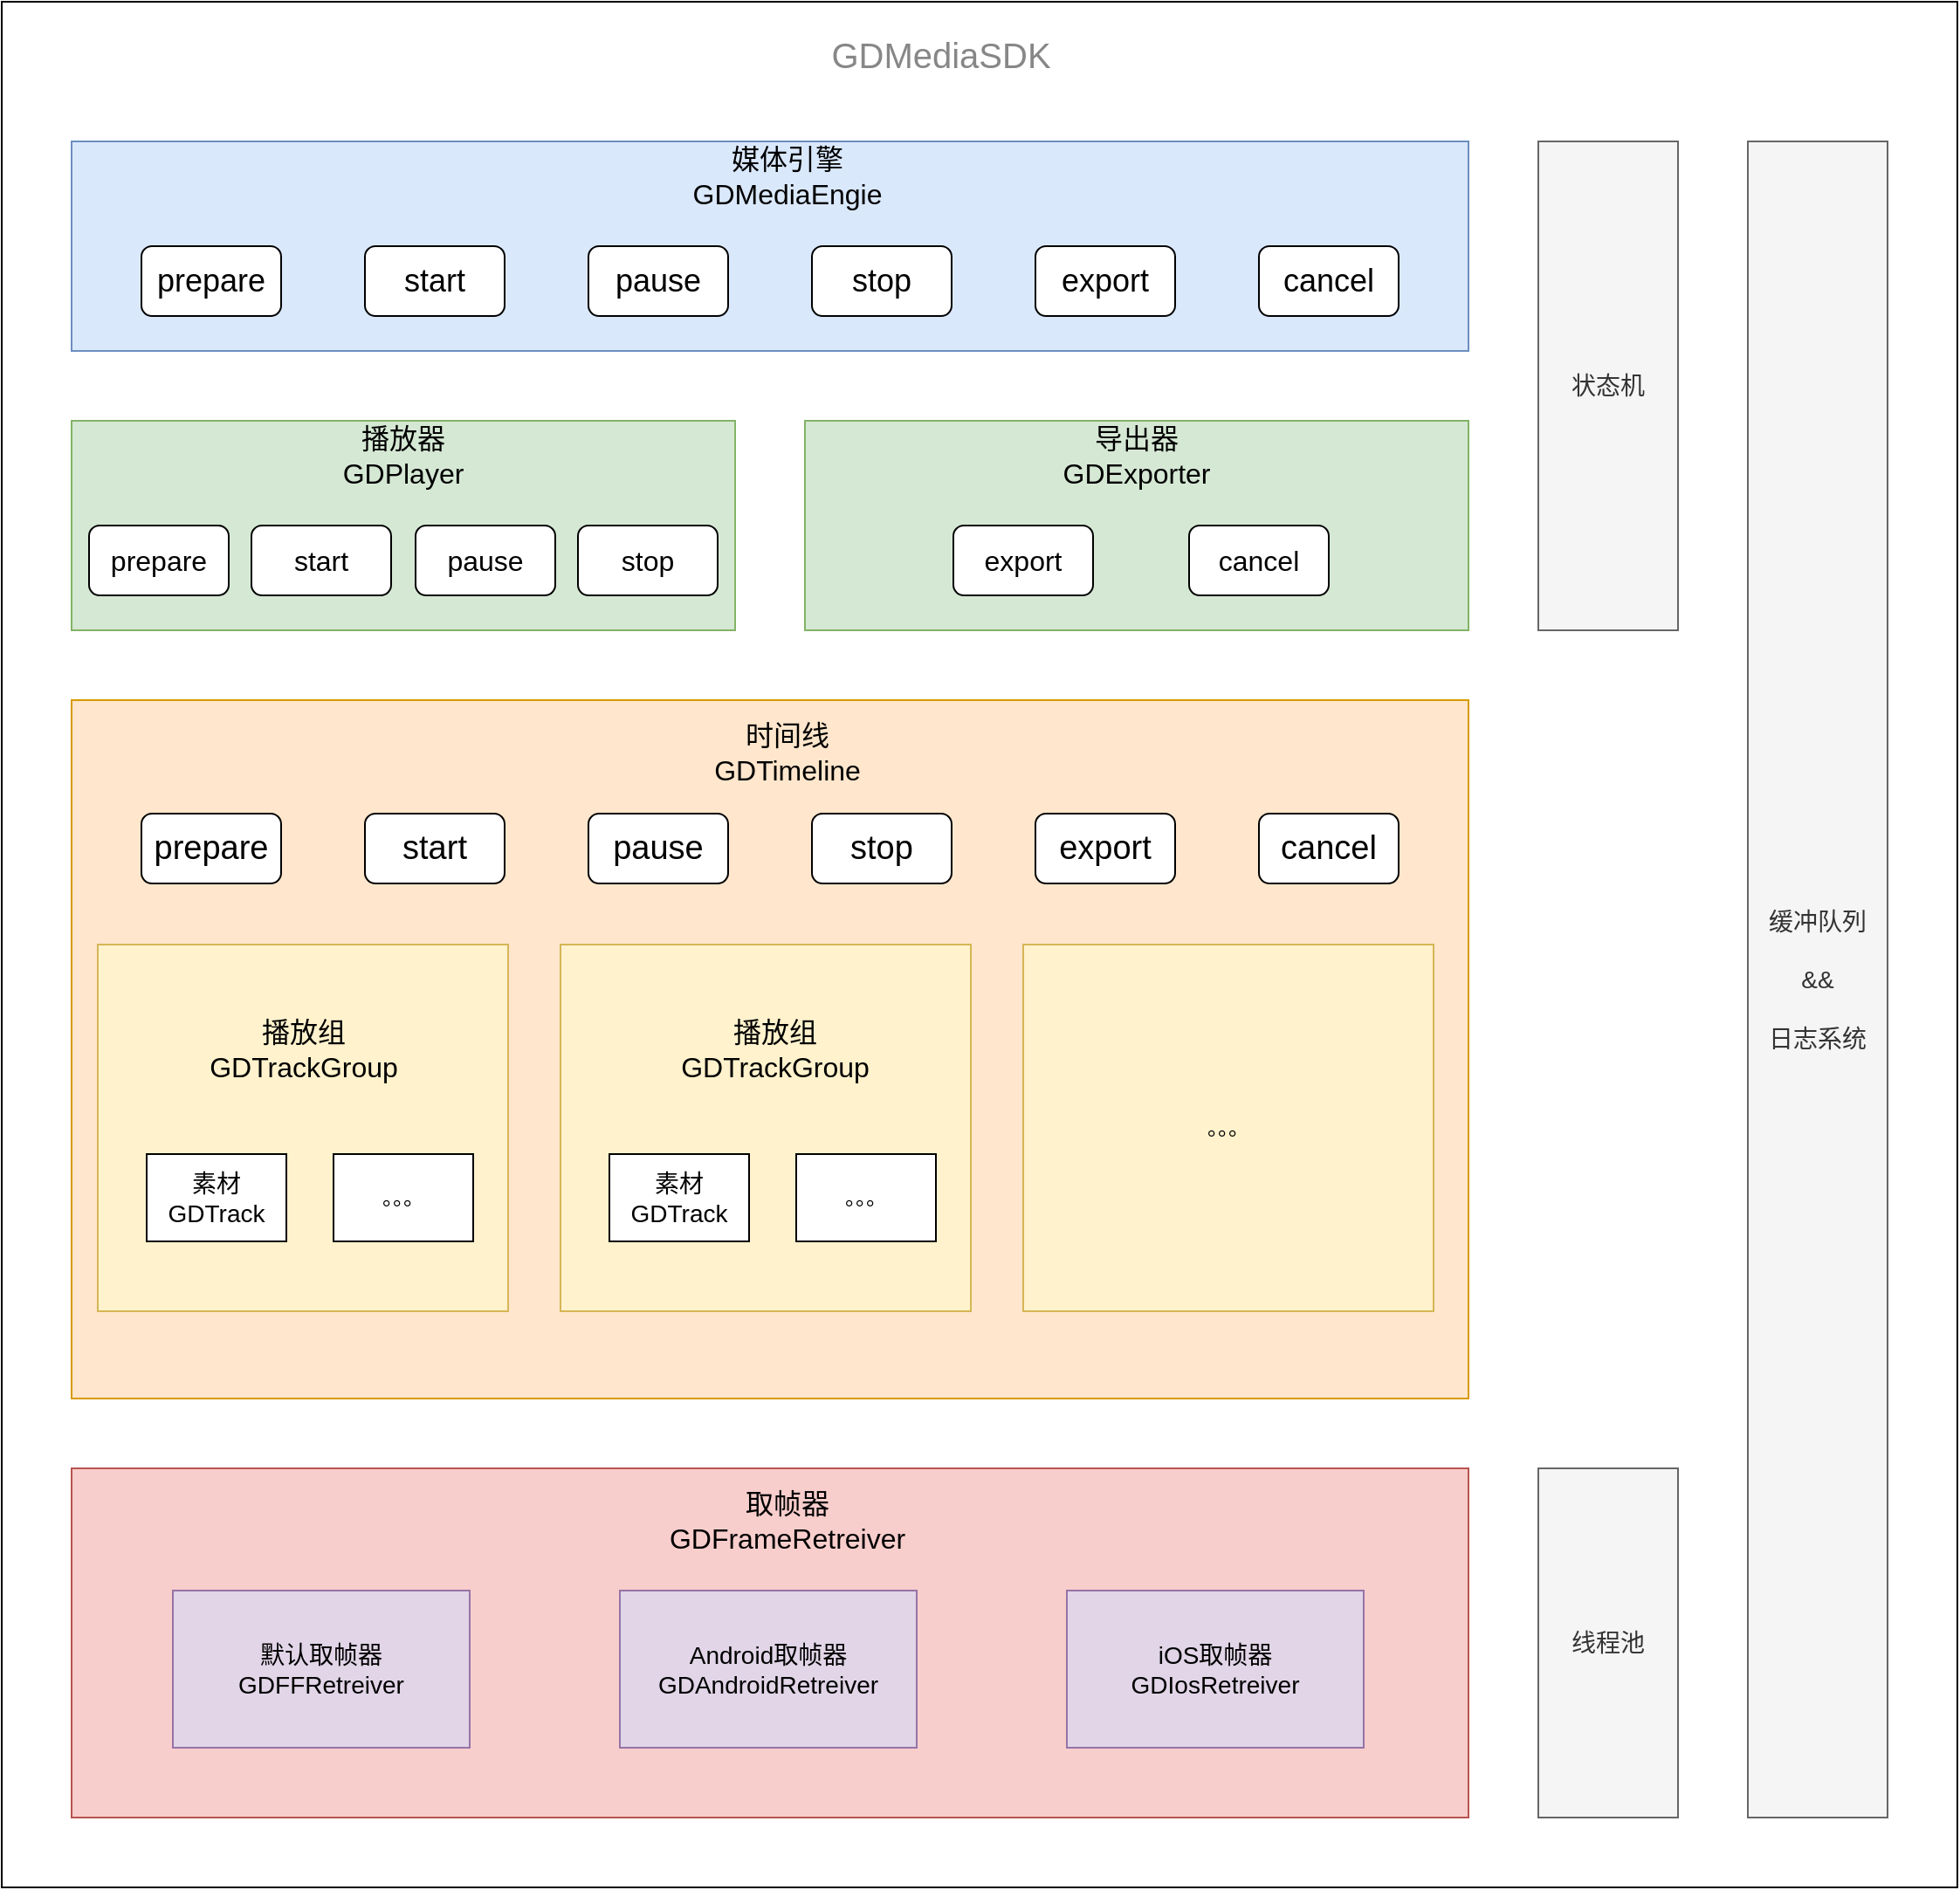 <mxfile version="11.0.9" type="github"><diagram id="sKfUvmDMqw9r_EUsvVhL" name="Page-1"><mxGraphModel dx="1599" dy="755" grid="1" gridSize="10" guides="1" tooltips="1" connect="1" arrows="1" fold="1" page="1" pageScale="1" pageWidth="827" pageHeight="1169" math="0" shadow="0"><root><mxCell id="0"/><mxCell id="1" parent="0"/><mxCell id="QZzHYIkpcVbIBnqhSqFM-1" value="" style="rounded=0;whiteSpace=wrap;html=1;fontSize=14;" vertex="1" parent="1"><mxGeometry y="40" width="1120" height="1080" as="geometry"/></mxCell><mxCell id="1UxH8wG21k2-T8G6_KIk-3" value="" style="rounded=0;whiteSpace=wrap;html=1;fillColor=#dae8fc;strokeColor=#6c8ebf;" parent="1" vertex="1"><mxGeometry x="40" y="120" width="800" height="120" as="geometry"/></mxCell><mxCell id="1UxH8wG21k2-T8G6_KIk-4" value="媒体引擎GDMediaEngie" style="text;html=1;strokeColor=none;fillColor=none;align=center;verticalAlign=middle;whiteSpace=wrap;rounded=0;fontSize=16;" parent="1" vertex="1"><mxGeometry x="405" y="130" width="90" height="20" as="geometry"/></mxCell><mxCell id="1UxH8wG21k2-T8G6_KIk-5" value="prepare" style="rounded=1;whiteSpace=wrap;html=1;fontSize=18;" parent="1" vertex="1"><mxGeometry x="80" y="180" width="80" height="40" as="geometry"/></mxCell><mxCell id="1UxH8wG21k2-T8G6_KIk-7" value="start" style="rounded=1;whiteSpace=wrap;html=1;fontSize=18;" parent="1" vertex="1"><mxGeometry x="208" y="180" width="80" height="40" as="geometry"/></mxCell><mxCell id="1UxH8wG21k2-T8G6_KIk-8" value="pause" style="rounded=1;whiteSpace=wrap;html=1;fontSize=18;" parent="1" vertex="1"><mxGeometry x="336" y="180" width="80" height="40" as="geometry"/></mxCell><mxCell id="1UxH8wG21k2-T8G6_KIk-10" value="stop" style="rounded=1;whiteSpace=wrap;html=1;fontSize=18;" parent="1" vertex="1"><mxGeometry x="464" y="180" width="80" height="40" as="geometry"/></mxCell><mxCell id="1UxH8wG21k2-T8G6_KIk-11" value="export" style="rounded=1;whiteSpace=wrap;html=1;fontSize=18;" parent="1" vertex="1"><mxGeometry x="592" y="180" width="80" height="40" as="geometry"/></mxCell><mxCell id="1UxH8wG21k2-T8G6_KIk-12" value="cancel" style="rounded=1;whiteSpace=wrap;html=1;fontSize=18;" parent="1" vertex="1"><mxGeometry x="720" y="180" width="80" height="40" as="geometry"/></mxCell><mxCell id="1UxH8wG21k2-T8G6_KIk-13" value="" style="rounded=0;whiteSpace=wrap;html=1;fillColor=#d5e8d4;strokeColor=#82b366;" parent="1" vertex="1"><mxGeometry x="40" y="280" width="380" height="120" as="geometry"/></mxCell><mxCell id="1UxH8wG21k2-T8G6_KIk-16" value="播放器&lt;br style=&quot;font-size: 16px;&quot;&gt;GDPlayer" style="text;html=1;strokeColor=none;fillColor=none;align=center;verticalAlign=middle;whiteSpace=wrap;rounded=0;fontSize=16;" parent="1" vertex="1"><mxGeometry x="210" y="290" width="40" height="20" as="geometry"/></mxCell><mxCell id="1UxH8wG21k2-T8G6_KIk-17" value="prepare" style="rounded=1;whiteSpace=wrap;html=1;fontSize=16;" parent="1" vertex="1"><mxGeometry x="50" y="340" width="80" height="40" as="geometry"/></mxCell><mxCell id="1UxH8wG21k2-T8G6_KIk-18" value="start" style="rounded=1;whiteSpace=wrap;html=1;fontSize=16;" parent="1" vertex="1"><mxGeometry x="143" y="340" width="80" height="40" as="geometry"/></mxCell><mxCell id="1UxH8wG21k2-T8G6_KIk-19" value="pause" style="rounded=1;whiteSpace=wrap;html=1;fontSize=16;" parent="1" vertex="1"><mxGeometry x="237" y="340" width="80" height="40" as="geometry"/></mxCell><mxCell id="1UxH8wG21k2-T8G6_KIk-20" value="stop" style="rounded=1;whiteSpace=wrap;html=1;fontSize=16;" parent="1" vertex="1"><mxGeometry x="330" y="340" width="80" height="40" as="geometry"/></mxCell><mxCell id="1UxH8wG21k2-T8G6_KIk-21" value="" style="rounded=0;whiteSpace=wrap;html=1;fillColor=#d5e8d4;strokeColor=#82b366;" parent="1" vertex="1"><mxGeometry x="460" y="280" width="380" height="120" as="geometry"/></mxCell><mxCell id="1UxH8wG21k2-T8G6_KIk-22" value="导出器&lt;br style=&quot;font-size: 16px;&quot;&gt;GDExporter&lt;br style=&quot;font-size: 16px;&quot;&gt;" style="text;html=1;strokeColor=none;fillColor=none;align=center;verticalAlign=middle;whiteSpace=wrap;rounded=0;fontSize=16;" parent="1" vertex="1"><mxGeometry x="630" y="290" width="40" height="20" as="geometry"/></mxCell><mxCell id="1UxH8wG21k2-T8G6_KIk-24" value="export" style="rounded=1;whiteSpace=wrap;html=1;flipV=1;flipH=1;fontSize=16;" parent="1" vertex="1"><mxGeometry x="545" y="340" width="80" height="40" as="geometry"/></mxCell><mxCell id="1UxH8wG21k2-T8G6_KIk-25" value="cancel" style="rounded=1;whiteSpace=wrap;html=1;flipV=1;flipH=1;fontSize=16;" parent="1" vertex="1"><mxGeometry x="680" y="340" width="80" height="40" as="geometry"/></mxCell><mxCell id="1UxH8wG21k2-T8G6_KIk-26" value="" style="rounded=0;whiteSpace=wrap;html=1;fillColor=#ffe6cc;strokeColor=#d79b00;" parent="1" vertex="1"><mxGeometry x="40" y="440" width="800" height="400" as="geometry"/></mxCell><mxCell id="1UxH8wG21k2-T8G6_KIk-27" value="时间线&lt;br style=&quot;font-size: 16px;&quot;&gt;GDTimeline&lt;br style=&quot;font-size: 16px;&quot;&gt;" style="text;html=1;strokeColor=none;fillColor=none;align=center;verticalAlign=middle;whiteSpace=wrap;rounded=0;fontSize=16;" parent="1" vertex="1"><mxGeometry x="430" y="460" width="40" height="20" as="geometry"/></mxCell><mxCell id="1UxH8wG21k2-T8G6_KIk-28" value="prepare" style="rounded=1;whiteSpace=wrap;html=1;fontSize=19;" parent="1" vertex="1"><mxGeometry x="80" y="505" width="80" height="40" as="geometry"/></mxCell><mxCell id="1UxH8wG21k2-T8G6_KIk-29" value="start" style="rounded=1;whiteSpace=wrap;html=1;fontSize=19;" parent="1" vertex="1"><mxGeometry x="208" y="505" width="80" height="40" as="geometry"/></mxCell><mxCell id="1UxH8wG21k2-T8G6_KIk-30" value="pause" style="rounded=1;whiteSpace=wrap;html=1;fontSize=19;" parent="1" vertex="1"><mxGeometry x="336" y="505" width="80" height="40" as="geometry"/></mxCell><mxCell id="1UxH8wG21k2-T8G6_KIk-31" value="stop" style="rounded=1;whiteSpace=wrap;html=1;fontSize=19;" parent="1" vertex="1"><mxGeometry x="464" y="505" width="80" height="40" as="geometry"/></mxCell><mxCell id="1UxH8wG21k2-T8G6_KIk-32" value="export" style="rounded=1;whiteSpace=wrap;html=1;fontSize=19;" parent="1" vertex="1"><mxGeometry x="592" y="505" width="80" height="40" as="geometry"/></mxCell><mxCell id="1UxH8wG21k2-T8G6_KIk-33" value="cancel" style="rounded=1;whiteSpace=wrap;html=1;fontSize=19;" parent="1" vertex="1"><mxGeometry x="720" y="505" width="80" height="40" as="geometry"/></mxCell><mxCell id="1UxH8wG21k2-T8G6_KIk-50" value="" style="rounded=0;whiteSpace=wrap;html=1;fillColor=#f8cecc;strokeColor=#b85450;" parent="1" vertex="1"><mxGeometry x="40" y="880" width="800" height="200" as="geometry"/></mxCell><mxCell id="1UxH8wG21k2-T8G6_KIk-51" value="取帧器&lt;br style=&quot;font-size: 16px&quot;&gt;GDFrameRetreiver" style="text;html=1;strokeColor=none;fillColor=none;align=center;verticalAlign=middle;whiteSpace=wrap;rounded=0;fontSize=16;" parent="1" vertex="1"><mxGeometry x="430" y="900" width="40" height="20" as="geometry"/></mxCell><mxCell id="1UxH8wG21k2-T8G6_KIk-53" value="&lt;font style=&quot;font-size: 14px&quot;&gt;Android取帧器&lt;br&gt;GDAndroidRetreiver&lt;/font&gt;" style="rounded=0;whiteSpace=wrap;html=1;fillColor=#e1d5e7;strokeColor=#9673a6;" parent="1" vertex="1"><mxGeometry x="354" y="950" width="170" height="90" as="geometry"/></mxCell><mxCell id="1UxH8wG21k2-T8G6_KIk-56" value="&lt;font style=&quot;font-size: 14px&quot;&gt;默认取帧器&lt;br&gt;GDFFRetreiver&lt;/font&gt;" style="rounded=0;whiteSpace=wrap;html=1;fillColor=#e1d5e7;strokeColor=#9673a6;" parent="1" vertex="1"><mxGeometry x="98" y="950" width="170" height="90" as="geometry"/></mxCell><mxCell id="1UxH8wG21k2-T8G6_KIk-57" value="&lt;font style=&quot;font-size: 14px&quot;&gt;iOS取帧器&lt;br&gt;GDIosRetreiver&lt;/font&gt;" style="rounded=0;whiteSpace=wrap;html=1;fillColor=#e1d5e7;strokeColor=#9673a6;" parent="1" vertex="1"><mxGeometry x="610" y="950" width="170" height="90" as="geometry"/></mxCell><mxCell id="1UxH8wG21k2-T8G6_KIk-58" value="状态机" style="rounded=0;whiteSpace=wrap;html=1;fontSize=14;fillColor=#f5f5f5;strokeColor=#666666;fontColor=#333333;" parent="1" vertex="1"><mxGeometry x="880" y="120" width="80" height="280" as="geometry"/></mxCell><mxCell id="1UxH8wG21k2-T8G6_KIk-59" value="线程池" style="rounded=0;whiteSpace=wrap;html=1;fontSize=14;fillColor=#f5f5f5;strokeColor=#666666;fontColor=#333333;" parent="1" vertex="1"><mxGeometry x="880" y="880" width="80" height="200" as="geometry"/></mxCell><mxCell id="1UxH8wG21k2-T8G6_KIk-61" value="缓冲队列&lt;br&gt;&lt;br&gt;&amp;amp;&amp;amp;&lt;br&gt;&lt;br&gt;日志系统" style="rounded=0;whiteSpace=wrap;html=1;fontSize=14;fillColor=#f5f5f5;strokeColor=#666666;fontColor=#333333;" parent="1" vertex="1"><mxGeometry x="1000" y="120" width="80" height="960" as="geometry"/></mxCell><mxCell id="1UxH8wG21k2-T8G6_KIk-74" value="。。。" style="rounded=0;whiteSpace=wrap;html=1;fillColor=#fff2cc;strokeColor=#d6b656;flipH=0;flipV=1;" parent="1" vertex="1"><mxGeometry x="585" y="580" width="235" height="210" as="geometry"/></mxCell><mxCell id="QZzHYIkpcVbIBnqhSqFM-2" value="GDMediaSDK" style="text;html=1;strokeColor=none;fillColor=none;align=center;verticalAlign=middle;whiteSpace=wrap;rounded=0;fontSize=20;fontColor=#878787;" vertex="1" parent="1"><mxGeometry x="517.5" y="60" width="40" height="20" as="geometry"/></mxCell><mxCell id="QZzHYIkpcVbIBnqhSqFM-3" value="" style="group;flipH=0;flipV=1;" vertex="1" connectable="0" parent="1"><mxGeometry x="320" y="580" width="235" height="210" as="geometry"/></mxCell><mxCell id="1UxH8wG21k2-T8G6_KIk-68" value="" style="rounded=0;whiteSpace=wrap;html=1;fillColor=#fff2cc;strokeColor=#d6b656;" parent="QZzHYIkpcVbIBnqhSqFM-3" vertex="1"><mxGeometry width="235" height="210" as="geometry"/></mxCell><mxCell id="1UxH8wG21k2-T8G6_KIk-69" value="播放组&lt;br style=&quot;font-size: 16px;&quot;&gt;GDTrackGroup&lt;br style=&quot;font-size: 16px;&quot;&gt;" style="text;html=1;strokeColor=none;fillColor=none;align=center;verticalAlign=middle;whiteSpace=wrap;rounded=0;fontSize=16;" parent="QZzHYIkpcVbIBnqhSqFM-3" vertex="1"><mxGeometry x="102.5" y="50" width="40" height="20" as="geometry"/></mxCell><mxCell id="1UxH8wG21k2-T8G6_KIk-70" value="素材&lt;br style=&quot;font-size: 14px;&quot;&gt;GDTrack" style="rounded=0;whiteSpace=wrap;html=1;fontSize=14;" parent="QZzHYIkpcVbIBnqhSqFM-3" vertex="1"><mxGeometry x="28" y="120" width="80" height="50" as="geometry"/></mxCell><mxCell id="1UxH8wG21k2-T8G6_KIk-72" value="。。。" style="rounded=0;whiteSpace=wrap;html=1;" parent="QZzHYIkpcVbIBnqhSqFM-3" vertex="1"><mxGeometry x="135" y="120" width="80" height="50" as="geometry"/></mxCell><mxCell id="QZzHYIkpcVbIBnqhSqFM-4" value="" style="group;flipH=0;flipV=1;" vertex="1" connectable="0" parent="1"><mxGeometry x="55" y="580" width="235" height="210" as="geometry"/></mxCell><mxCell id="1UxH8wG21k2-T8G6_KIk-34" value="" style="rounded=0;whiteSpace=wrap;html=1;fillColor=#fff2cc;strokeColor=#d6b656;" parent="QZzHYIkpcVbIBnqhSqFM-4" vertex="1"><mxGeometry width="235" height="210" as="geometry"/></mxCell><mxCell id="1UxH8wG21k2-T8G6_KIk-36" value="播放组&lt;br style=&quot;font-size: 16px;&quot;&gt;GDTrackGroup&lt;br style=&quot;font-size: 16px;&quot;&gt;" style="text;html=1;strokeColor=none;fillColor=none;align=center;verticalAlign=middle;whiteSpace=wrap;rounded=0;fontSize=16;" parent="QZzHYIkpcVbIBnqhSqFM-4" vertex="1"><mxGeometry x="97.5" y="50" width="40" height="20" as="geometry"/></mxCell><mxCell id="1UxH8wG21k2-T8G6_KIk-38" value="素材&lt;br style=&quot;font-size: 14px;&quot;&gt;GDTrack" style="rounded=0;whiteSpace=wrap;html=1;fontSize=14;" parent="QZzHYIkpcVbIBnqhSqFM-4" vertex="1"><mxGeometry x="28" y="120" width="80" height="50" as="geometry"/></mxCell><mxCell id="1UxH8wG21k2-T8G6_KIk-44" value="。。。" style="rounded=0;whiteSpace=wrap;html=1;" parent="QZzHYIkpcVbIBnqhSqFM-4" vertex="1"><mxGeometry x="135" y="120" width="80" height="50" as="geometry"/></mxCell></root></mxGraphModel></diagram></mxfile>